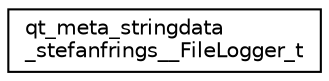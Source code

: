digraph "Graphical Class Hierarchy"
{
  edge [fontname="Helvetica",fontsize="10",labelfontname="Helvetica",labelfontsize="10"];
  node [fontname="Helvetica",fontsize="10",shape=record];
  rankdir="LR";
  Node0 [label="qt_meta_stringdata\l_stefanfrings__FileLogger_t",height=0.2,width=0.4,color="black", fillcolor="white", style="filled",URL="$structqt__meta__stringdata__stefanfrings_____file_logger__t.html"];
}
